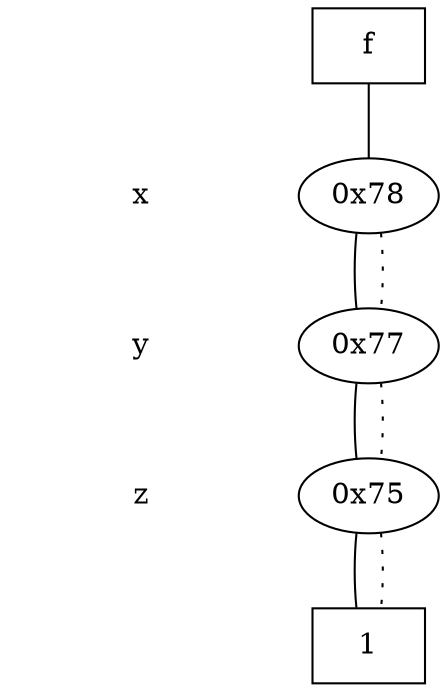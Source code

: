 digraph "DD" {
size = "7.5,10"
center = true;
edge [dir = none];
{ node [shape = plaintext];
  edge [style = invis];
  "CONST NODES" [style = invis];
" x " -> " y " -> " z " -> "CONST NODES"; 
}
{ rank = same; node [shape = box]; edge [style = invis];
"  f  "; }
{ rank = same; " x ";
"0x78";
}
{ rank = same; " y ";
"0x77";
}
{ rank = same; " z ";
"0x75";
}
{ rank = same; "CONST NODES";
{ node [shape = box]; "0x6f";
}
}
"  f  " -> "0x78" [style = solid];
"0x78" -> "0x77";
"0x78" -> "0x77" [style = dotted];
"0x77" -> "0x75";
"0x77" -> "0x75" [style = dotted];
"0x75" -> "0x6f";
"0x75" -> "0x6f" [style = dotted];
"0x6f" [label = "1"];
}
